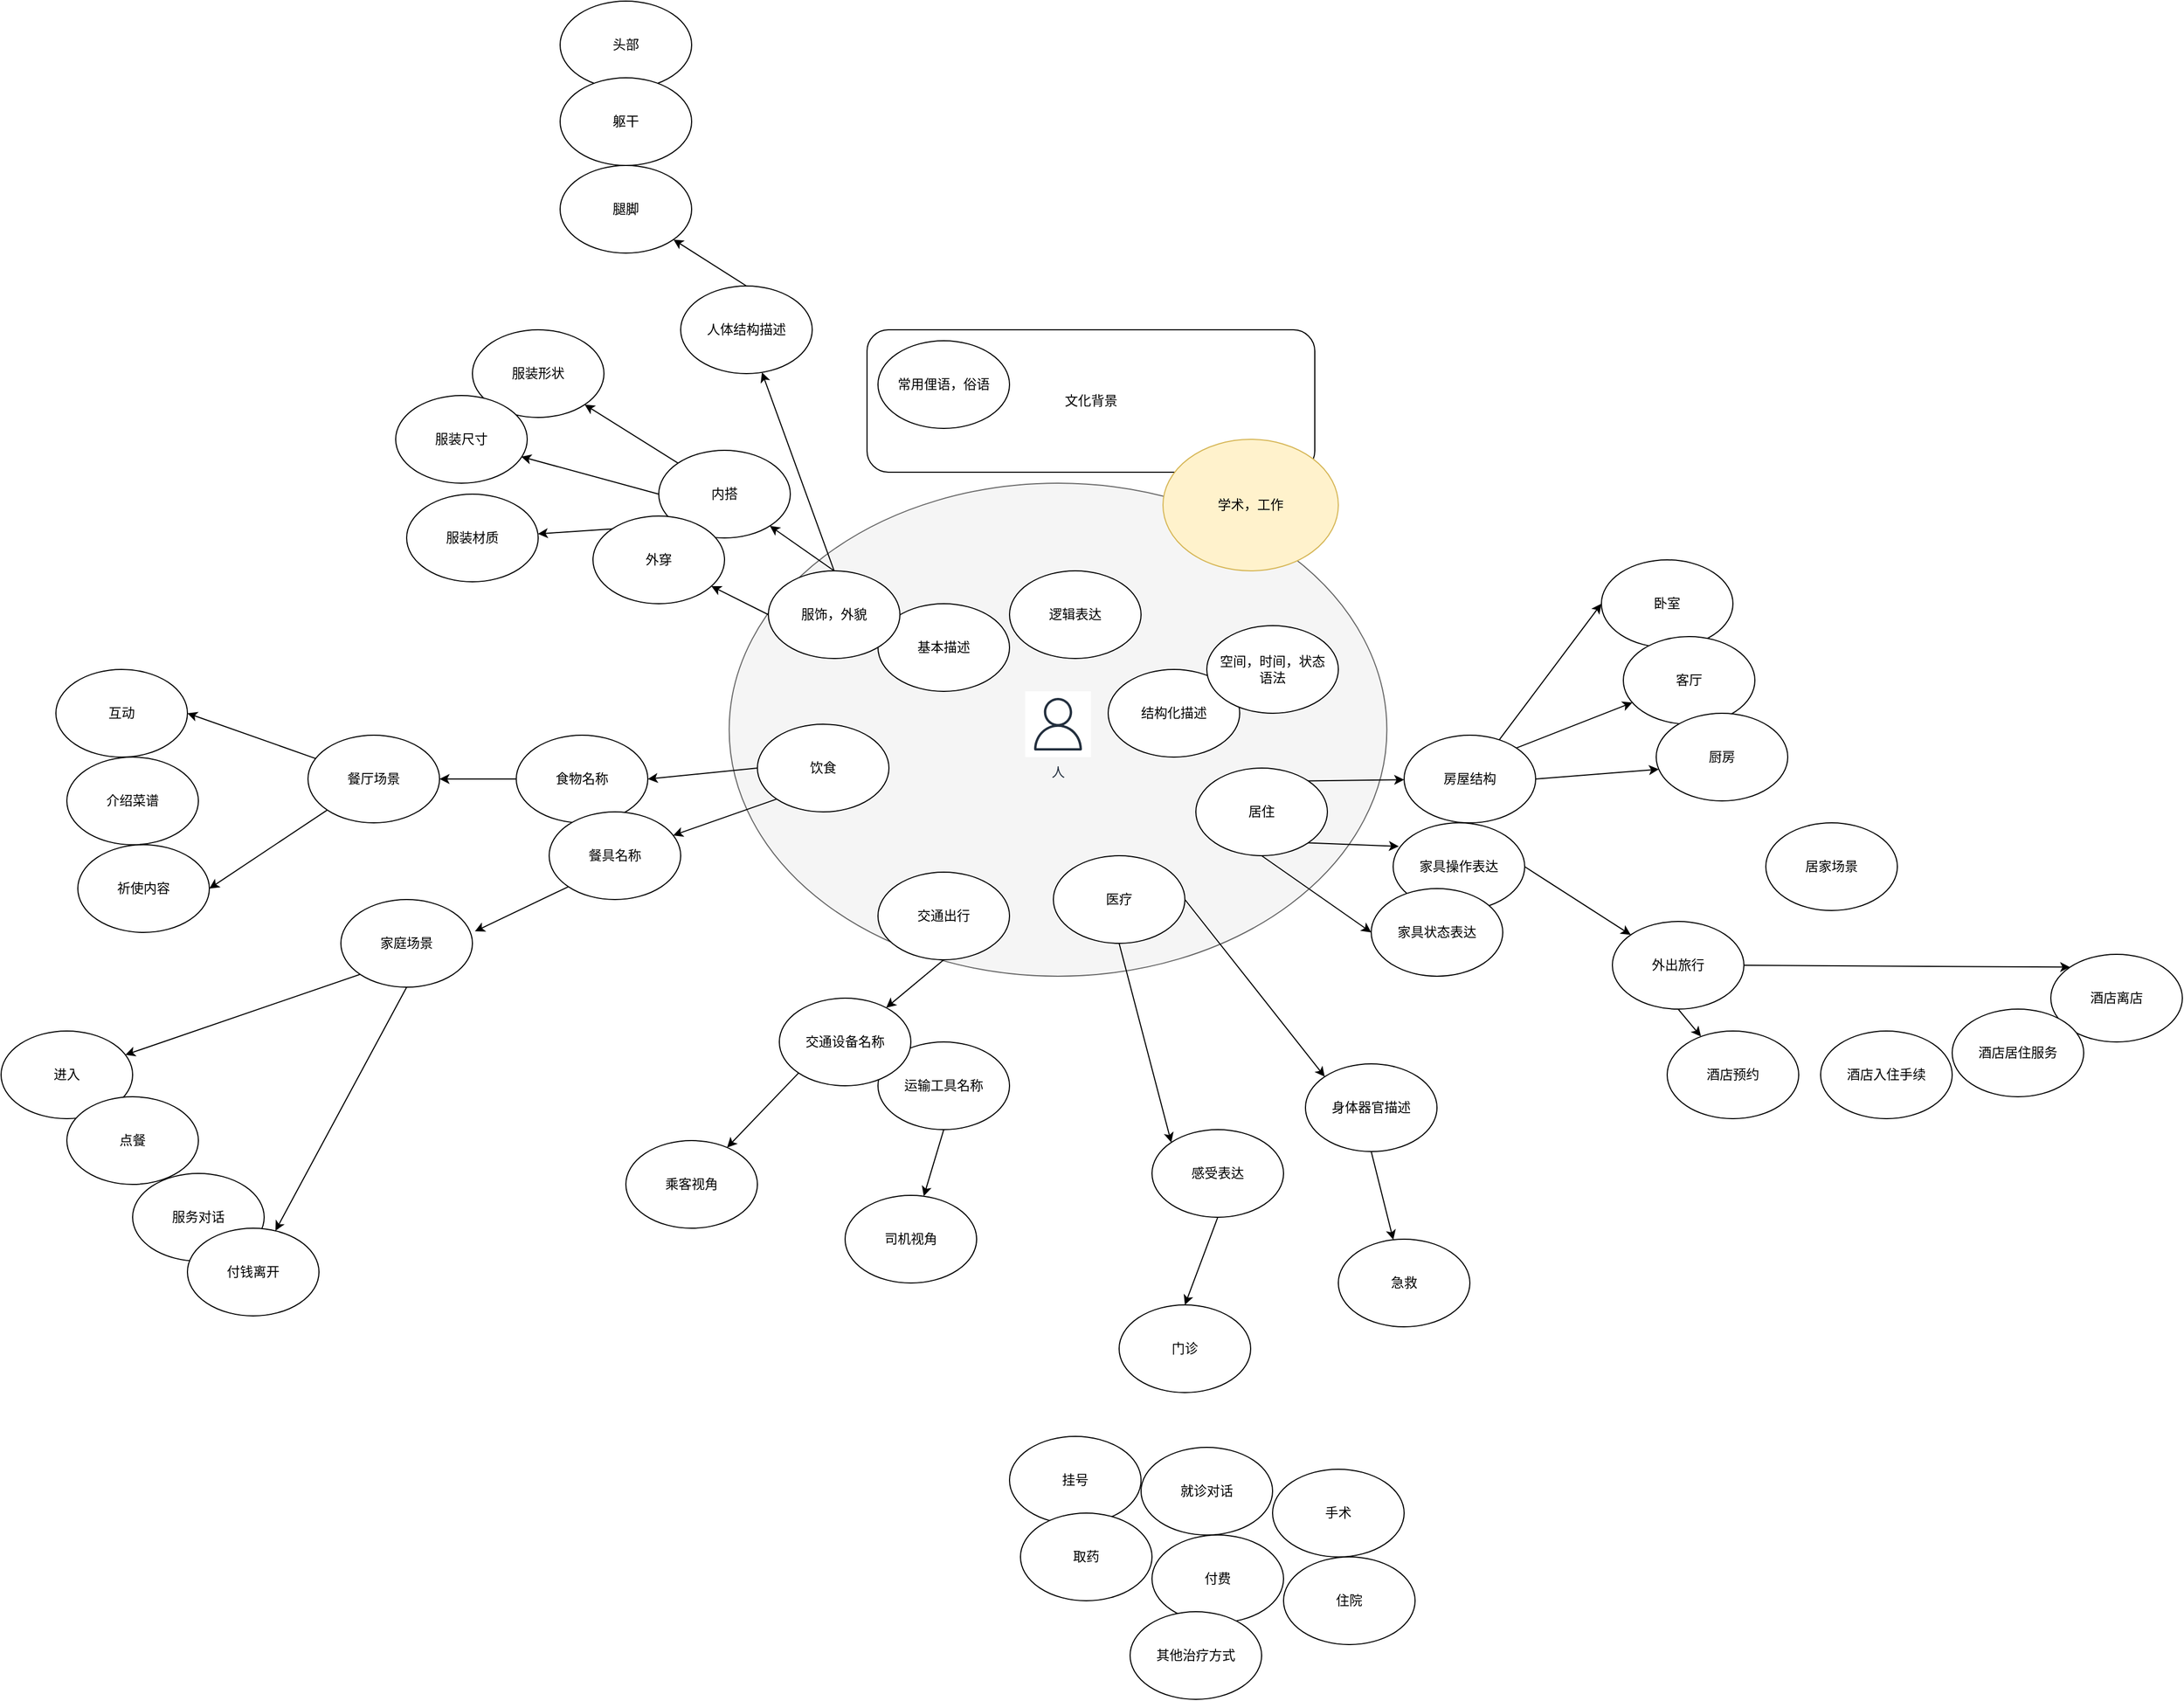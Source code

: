 <mxfile version="22.1.16" type="github">
  <diagram name="第 1 页" id="vk-hbot34QUPFmYlUyg8">
    <mxGraphModel dx="2197" dy="1118" grid="1" gridSize="10" guides="1" tooltips="1" connect="1" arrows="1" fold="1" page="0" pageScale="1" pageWidth="827" pageHeight="1169" math="0" shadow="0">
      <root>
        <mxCell id="0" />
        <mxCell id="1" parent="0" />
        <mxCell id="6tOCdl4o00U6S-Jx7d3o-3" value="" style="ellipse;whiteSpace=wrap;html=1;fillColor=#f5f5f5;fontColor=#333333;strokeColor=#666666;" vertex="1" parent="1">
          <mxGeometry x="174.25" y="190" width="600" height="450" as="geometry" />
        </mxCell>
        <mxCell id="6tOCdl4o00U6S-Jx7d3o-1" value="文化背景" style="rounded=1;whiteSpace=wrap;html=1;" vertex="1" parent="1">
          <mxGeometry x="300" y="50" width="408.5" height="130" as="geometry" />
        </mxCell>
        <mxCell id="6tOCdl4o00U6S-Jx7d3o-4" value="人" style="sketch=0;outlineConnect=0;fontColor=#232F3E;gradientColor=none;strokeColor=#232F3E;fillColor=#ffffff;dashed=0;verticalLabelPosition=bottom;verticalAlign=top;align=center;html=1;fontSize=12;fontStyle=0;aspect=fixed;shape=mxgraph.aws4.resourceIcon;resIcon=mxgraph.aws4.user;" vertex="1" parent="1">
          <mxGeometry x="444.25" y="380" width="60" height="60" as="geometry" />
        </mxCell>
        <mxCell id="6tOCdl4o00U6S-Jx7d3o-6" value="基本描述" style="ellipse;whiteSpace=wrap;html=1;" vertex="1" parent="1">
          <mxGeometry x="310" y="300" width="120" height="80" as="geometry" />
        </mxCell>
        <mxCell id="6tOCdl4o00U6S-Jx7d3o-46" style="edgeStyle=none;rounded=0;orthogonalLoop=1;jettySize=auto;html=1;exitX=0;exitY=0.5;exitDx=0;exitDy=0;entryX=1;entryY=0.5;entryDx=0;entryDy=0;" edge="1" parent="1" source="6tOCdl4o00U6S-Jx7d3o-7" target="6tOCdl4o00U6S-Jx7d3o-23">
          <mxGeometry relative="1" as="geometry" />
        </mxCell>
        <mxCell id="6tOCdl4o00U6S-Jx7d3o-47" style="edgeStyle=none;rounded=0;orthogonalLoop=1;jettySize=auto;html=1;exitX=0;exitY=1;exitDx=0;exitDy=0;" edge="1" parent="1" source="6tOCdl4o00U6S-Jx7d3o-7" target="6tOCdl4o00U6S-Jx7d3o-25">
          <mxGeometry relative="1" as="geometry" />
        </mxCell>
        <mxCell id="6tOCdl4o00U6S-Jx7d3o-7" value="饮食" style="ellipse;whiteSpace=wrap;html=1;" vertex="1" parent="1">
          <mxGeometry x="200" y="410" width="120" height="80" as="geometry" />
        </mxCell>
        <mxCell id="6tOCdl4o00U6S-Jx7d3o-62" style="edgeStyle=none;rounded=0;orthogonalLoop=1;jettySize=auto;html=1;exitX=0.5;exitY=1;exitDx=0;exitDy=0;" edge="1" parent="1" source="6tOCdl4o00U6S-Jx7d3o-8" target="6tOCdl4o00U6S-Jx7d3o-26">
          <mxGeometry relative="1" as="geometry" />
        </mxCell>
        <mxCell id="6tOCdl4o00U6S-Jx7d3o-8" value="交通出行" style="ellipse;whiteSpace=wrap;html=1;" vertex="1" parent="1">
          <mxGeometry x="310" y="545" width="120" height="80" as="geometry" />
        </mxCell>
        <mxCell id="6tOCdl4o00U6S-Jx7d3o-65" style="edgeStyle=none;rounded=0;orthogonalLoop=1;jettySize=auto;html=1;exitX=0.5;exitY=1;exitDx=0;exitDy=0;entryX=0;entryY=0;entryDx=0;entryDy=0;" edge="1" parent="1" source="6tOCdl4o00U6S-Jx7d3o-9" target="6tOCdl4o00U6S-Jx7d3o-17">
          <mxGeometry relative="1" as="geometry" />
        </mxCell>
        <mxCell id="6tOCdl4o00U6S-Jx7d3o-66" style="edgeStyle=none;rounded=0;orthogonalLoop=1;jettySize=auto;html=1;exitX=1;exitY=0.5;exitDx=0;exitDy=0;entryX=0;entryY=0;entryDx=0;entryDy=0;" edge="1" parent="1" source="6tOCdl4o00U6S-Jx7d3o-9" target="6tOCdl4o00U6S-Jx7d3o-16">
          <mxGeometry relative="1" as="geometry" />
        </mxCell>
        <mxCell id="6tOCdl4o00U6S-Jx7d3o-9" value="医疗" style="ellipse;whiteSpace=wrap;html=1;" vertex="1" parent="1">
          <mxGeometry x="470" y="530" width="120" height="80" as="geometry" />
        </mxCell>
        <mxCell id="6tOCdl4o00U6S-Jx7d3o-10" value="结构化描述" style="ellipse;whiteSpace=wrap;html=1;" vertex="1" parent="1">
          <mxGeometry x="520" y="360" width="120" height="80" as="geometry" />
        </mxCell>
        <mxCell id="6tOCdl4o00U6S-Jx7d3o-11" value="逻辑表达" style="ellipse;whiteSpace=wrap;html=1;" vertex="1" parent="1">
          <mxGeometry x="430" y="270" width="120" height="80" as="geometry" />
        </mxCell>
        <mxCell id="6tOCdl4o00U6S-Jx7d3o-12" value="常用俚语，俗语" style="ellipse;whiteSpace=wrap;html=1;" vertex="1" parent="1">
          <mxGeometry x="310" y="60" width="120" height="80" as="geometry" />
        </mxCell>
        <mxCell id="6tOCdl4o00U6S-Jx7d3o-13" value="学术，工作" style="ellipse;whiteSpace=wrap;html=1;fillColor=#fff2cc;strokeColor=#d6b656;" vertex="1" parent="1">
          <mxGeometry x="570" y="150" width="160" height="120" as="geometry" />
        </mxCell>
        <mxCell id="6tOCdl4o00U6S-Jx7d3o-14" value="空间，时间，状态&lt;br&gt;语法" style="ellipse;whiteSpace=wrap;html=1;" vertex="1" parent="1">
          <mxGeometry x="610" y="320" width="120" height="80" as="geometry" />
        </mxCell>
        <mxCell id="6tOCdl4o00U6S-Jx7d3o-96" style="edgeStyle=none;rounded=0;orthogonalLoop=1;jettySize=auto;html=1;exitX=0.5;exitY=1;exitDx=0;exitDy=0;" edge="1" parent="1" source="6tOCdl4o00U6S-Jx7d3o-16" target="6tOCdl4o00U6S-Jx7d3o-86">
          <mxGeometry relative="1" as="geometry" />
        </mxCell>
        <mxCell id="6tOCdl4o00U6S-Jx7d3o-16" value="身体器官描述" style="ellipse;whiteSpace=wrap;html=1;" vertex="1" parent="1">
          <mxGeometry x="700" y="720" width="120" height="80" as="geometry" />
        </mxCell>
        <mxCell id="6tOCdl4o00U6S-Jx7d3o-95" style="edgeStyle=none;rounded=0;orthogonalLoop=1;jettySize=auto;html=1;exitX=0.5;exitY=1;exitDx=0;exitDy=0;entryX=0.5;entryY=0;entryDx=0;entryDy=0;" edge="1" parent="1" source="6tOCdl4o00U6S-Jx7d3o-17" target="6tOCdl4o00U6S-Jx7d3o-85">
          <mxGeometry relative="1" as="geometry" />
        </mxCell>
        <mxCell id="6tOCdl4o00U6S-Jx7d3o-17" value="感受表达" style="ellipse;whiteSpace=wrap;html=1;" vertex="1" parent="1">
          <mxGeometry x="560" y="780" width="120" height="80" as="geometry" />
        </mxCell>
        <mxCell id="6tOCdl4o00U6S-Jx7d3o-64" style="edgeStyle=none;rounded=0;orthogonalLoop=1;jettySize=auto;html=1;exitX=0.5;exitY=1;exitDx=0;exitDy=0;" edge="1" parent="1" source="6tOCdl4o00U6S-Jx7d3o-18" target="6tOCdl4o00U6S-Jx7d3o-20">
          <mxGeometry relative="1" as="geometry" />
        </mxCell>
        <mxCell id="6tOCdl4o00U6S-Jx7d3o-18" value="运输工具名称" style="ellipse;whiteSpace=wrap;html=1;" vertex="1" parent="1">
          <mxGeometry x="310" y="700" width="120" height="80" as="geometry" />
        </mxCell>
        <mxCell id="6tOCdl4o00U6S-Jx7d3o-19" value="乘客视角" style="ellipse;whiteSpace=wrap;html=1;" vertex="1" parent="1">
          <mxGeometry x="80" y="790" width="120" height="80" as="geometry" />
        </mxCell>
        <mxCell id="6tOCdl4o00U6S-Jx7d3o-20" value="司机视角" style="ellipse;whiteSpace=wrap;html=1;" vertex="1" parent="1">
          <mxGeometry x="280" y="840" width="120" height="80" as="geometry" />
        </mxCell>
        <mxCell id="6tOCdl4o00U6S-Jx7d3o-60" style="edgeStyle=none;rounded=0;orthogonalLoop=1;jettySize=auto;html=1;entryX=1;entryY=0.5;entryDx=0;entryDy=0;" edge="1" parent="1" source="6tOCdl4o00U6S-Jx7d3o-22" target="6tOCdl4o00U6S-Jx7d3o-54">
          <mxGeometry relative="1" as="geometry" />
        </mxCell>
        <mxCell id="6tOCdl4o00U6S-Jx7d3o-61" style="edgeStyle=none;rounded=0;orthogonalLoop=1;jettySize=auto;html=1;exitX=0;exitY=1;exitDx=0;exitDy=0;entryX=1;entryY=0.5;entryDx=0;entryDy=0;" edge="1" parent="1" source="6tOCdl4o00U6S-Jx7d3o-22" target="6tOCdl4o00U6S-Jx7d3o-56">
          <mxGeometry relative="1" as="geometry" />
        </mxCell>
        <mxCell id="6tOCdl4o00U6S-Jx7d3o-22" value="餐厅场景" style="ellipse;whiteSpace=wrap;html=1;" vertex="1" parent="1">
          <mxGeometry x="-210" y="420" width="120" height="80" as="geometry" />
        </mxCell>
        <mxCell id="6tOCdl4o00U6S-Jx7d3o-48" style="edgeStyle=none;rounded=0;orthogonalLoop=1;jettySize=auto;html=1;exitX=0;exitY=0.5;exitDx=0;exitDy=0;" edge="1" parent="1" source="6tOCdl4o00U6S-Jx7d3o-23" target="6tOCdl4o00U6S-Jx7d3o-22">
          <mxGeometry relative="1" as="geometry" />
        </mxCell>
        <mxCell id="6tOCdl4o00U6S-Jx7d3o-23" value="食物名称" style="ellipse;whiteSpace=wrap;html=1;" vertex="1" parent="1">
          <mxGeometry x="-20" y="420" width="120" height="80" as="geometry" />
        </mxCell>
        <mxCell id="6tOCdl4o00U6S-Jx7d3o-58" style="edgeStyle=none;rounded=0;orthogonalLoop=1;jettySize=auto;html=1;exitX=0;exitY=1;exitDx=0;exitDy=0;" edge="1" parent="1" source="6tOCdl4o00U6S-Jx7d3o-24" target="6tOCdl4o00U6S-Jx7d3o-50">
          <mxGeometry relative="1" as="geometry" />
        </mxCell>
        <mxCell id="6tOCdl4o00U6S-Jx7d3o-59" style="edgeStyle=none;rounded=0;orthogonalLoop=1;jettySize=auto;html=1;exitX=0.5;exitY=1;exitDx=0;exitDy=0;" edge="1" parent="1" source="6tOCdl4o00U6S-Jx7d3o-24" target="6tOCdl4o00U6S-Jx7d3o-53">
          <mxGeometry relative="1" as="geometry" />
        </mxCell>
        <mxCell id="6tOCdl4o00U6S-Jx7d3o-24" value="家庭场景" style="ellipse;whiteSpace=wrap;html=1;" vertex="1" parent="1">
          <mxGeometry x="-180" y="570" width="120" height="80" as="geometry" />
        </mxCell>
        <mxCell id="6tOCdl4o00U6S-Jx7d3o-25" value="餐具名称" style="ellipse;whiteSpace=wrap;html=1;" vertex="1" parent="1">
          <mxGeometry x="10" y="490" width="120" height="80" as="geometry" />
        </mxCell>
        <mxCell id="6tOCdl4o00U6S-Jx7d3o-63" style="edgeStyle=none;rounded=0;orthogonalLoop=1;jettySize=auto;html=1;exitX=0;exitY=1;exitDx=0;exitDy=0;" edge="1" parent="1" source="6tOCdl4o00U6S-Jx7d3o-26" target="6tOCdl4o00U6S-Jx7d3o-19">
          <mxGeometry relative="1" as="geometry" />
        </mxCell>
        <mxCell id="6tOCdl4o00U6S-Jx7d3o-26" value="交通设备名称" style="ellipse;whiteSpace=wrap;html=1;" vertex="1" parent="1">
          <mxGeometry x="220" y="660" width="120" height="80" as="geometry" />
        </mxCell>
        <mxCell id="6tOCdl4o00U6S-Jx7d3o-27" style="edgeStyle=none;rounded=0;orthogonalLoop=1;jettySize=auto;html=1;exitX=1;exitY=1;exitDx=0;exitDy=0;" edge="1" parent="1" source="6tOCdl4o00U6S-Jx7d3o-18" target="6tOCdl4o00U6S-Jx7d3o-18">
          <mxGeometry relative="1" as="geometry" />
        </mxCell>
        <mxCell id="6tOCdl4o00U6S-Jx7d3o-34" style="edgeStyle=none;rounded=0;orthogonalLoop=1;jettySize=auto;html=1;exitX=0.5;exitY=0;exitDx=0;exitDy=0;" edge="1" parent="1" source="6tOCdl4o00U6S-Jx7d3o-28" target="6tOCdl4o00U6S-Jx7d3o-29">
          <mxGeometry relative="1" as="geometry" />
        </mxCell>
        <mxCell id="6tOCdl4o00U6S-Jx7d3o-35" style="edgeStyle=none;rounded=0;orthogonalLoop=1;jettySize=auto;html=1;exitX=0;exitY=0.5;exitDx=0;exitDy=0;" edge="1" parent="1" source="6tOCdl4o00U6S-Jx7d3o-28" target="6tOCdl4o00U6S-Jx7d3o-30">
          <mxGeometry relative="1" as="geometry" />
        </mxCell>
        <mxCell id="6tOCdl4o00U6S-Jx7d3o-41" style="edgeStyle=none;rounded=0;orthogonalLoop=1;jettySize=auto;html=1;exitX=0.5;exitY=0;exitDx=0;exitDy=0;" edge="1" parent="1" source="6tOCdl4o00U6S-Jx7d3o-28" target="6tOCdl4o00U6S-Jx7d3o-40">
          <mxGeometry relative="1" as="geometry" />
        </mxCell>
        <mxCell id="6tOCdl4o00U6S-Jx7d3o-28" value="服饰，外貌" style="ellipse;whiteSpace=wrap;html=1;" vertex="1" parent="1">
          <mxGeometry x="210" y="270" width="120" height="80" as="geometry" />
        </mxCell>
        <mxCell id="6tOCdl4o00U6S-Jx7d3o-36" style="edgeStyle=none;rounded=0;orthogonalLoop=1;jettySize=auto;html=1;exitX=0;exitY=0;exitDx=0;exitDy=0;entryX=1;entryY=1;entryDx=0;entryDy=0;" edge="1" parent="1" source="6tOCdl4o00U6S-Jx7d3o-29" target="6tOCdl4o00U6S-Jx7d3o-31">
          <mxGeometry relative="1" as="geometry" />
        </mxCell>
        <mxCell id="6tOCdl4o00U6S-Jx7d3o-29" value="内搭" style="ellipse;whiteSpace=wrap;html=1;" vertex="1" parent="1">
          <mxGeometry x="110" y="160" width="120" height="80" as="geometry" />
        </mxCell>
        <mxCell id="6tOCdl4o00U6S-Jx7d3o-38" style="edgeStyle=none;rounded=0;orthogonalLoop=1;jettySize=auto;html=1;exitX=0;exitY=0;exitDx=0;exitDy=0;" edge="1" parent="1" source="6tOCdl4o00U6S-Jx7d3o-30" target="6tOCdl4o00U6S-Jx7d3o-32">
          <mxGeometry relative="1" as="geometry" />
        </mxCell>
        <mxCell id="6tOCdl4o00U6S-Jx7d3o-30" value="外穿" style="ellipse;whiteSpace=wrap;html=1;" vertex="1" parent="1">
          <mxGeometry x="50" y="220" width="120" height="80" as="geometry" />
        </mxCell>
        <mxCell id="6tOCdl4o00U6S-Jx7d3o-31" value="服装形状" style="ellipse;whiteSpace=wrap;html=1;" vertex="1" parent="1">
          <mxGeometry x="-60" y="50" width="120" height="80" as="geometry" />
        </mxCell>
        <mxCell id="6tOCdl4o00U6S-Jx7d3o-32" value="服装材质" style="ellipse;whiteSpace=wrap;html=1;" vertex="1" parent="1">
          <mxGeometry x="-120" y="200" width="120" height="80" as="geometry" />
        </mxCell>
        <mxCell id="6tOCdl4o00U6S-Jx7d3o-33" value="服装尺寸" style="ellipse;whiteSpace=wrap;html=1;" vertex="1" parent="1">
          <mxGeometry x="-130" y="110" width="120" height="80" as="geometry" />
        </mxCell>
        <mxCell id="6tOCdl4o00U6S-Jx7d3o-37" style="edgeStyle=none;rounded=0;orthogonalLoop=1;jettySize=auto;html=1;exitX=0;exitY=0.5;exitDx=0;exitDy=0;entryX=0.955;entryY=0.698;entryDx=0;entryDy=0;entryPerimeter=0;" edge="1" parent="1" source="6tOCdl4o00U6S-Jx7d3o-29" target="6tOCdl4o00U6S-Jx7d3o-33">
          <mxGeometry relative="1" as="geometry" />
        </mxCell>
        <mxCell id="6tOCdl4o00U6S-Jx7d3o-57" style="edgeStyle=none;rounded=0;orthogonalLoop=1;jettySize=auto;html=1;exitX=0.5;exitY=0;exitDx=0;exitDy=0;" edge="1" parent="1" source="6tOCdl4o00U6S-Jx7d3o-40" target="6tOCdl4o00U6S-Jx7d3o-44">
          <mxGeometry relative="1" as="geometry" />
        </mxCell>
        <mxCell id="6tOCdl4o00U6S-Jx7d3o-40" value="人体结构描述" style="ellipse;whiteSpace=wrap;html=1;" vertex="1" parent="1">
          <mxGeometry x="130" y="10" width="120" height="80" as="geometry" />
        </mxCell>
        <mxCell id="6tOCdl4o00U6S-Jx7d3o-42" value="头部" style="ellipse;whiteSpace=wrap;html=1;" vertex="1" parent="1">
          <mxGeometry x="20" y="-250" width="120" height="80" as="geometry" />
        </mxCell>
        <mxCell id="6tOCdl4o00U6S-Jx7d3o-43" value="躯干" style="ellipse;whiteSpace=wrap;html=1;" vertex="1" parent="1">
          <mxGeometry x="20" y="-180" width="120" height="80" as="geometry" />
        </mxCell>
        <mxCell id="6tOCdl4o00U6S-Jx7d3o-44" value="腿脚" style="ellipse;whiteSpace=wrap;html=1;" vertex="1" parent="1">
          <mxGeometry x="20" y="-100" width="120" height="80" as="geometry" />
        </mxCell>
        <mxCell id="6tOCdl4o00U6S-Jx7d3o-49" style="edgeStyle=none;rounded=0;orthogonalLoop=1;jettySize=auto;html=1;exitX=0;exitY=1;exitDx=0;exitDy=0;entryX=1.019;entryY=0.363;entryDx=0;entryDy=0;entryPerimeter=0;" edge="1" parent="1" source="6tOCdl4o00U6S-Jx7d3o-25" target="6tOCdl4o00U6S-Jx7d3o-24">
          <mxGeometry relative="1" as="geometry" />
        </mxCell>
        <mxCell id="6tOCdl4o00U6S-Jx7d3o-50" value="进入" style="ellipse;whiteSpace=wrap;html=1;" vertex="1" parent="1">
          <mxGeometry x="-490" y="690" width="120" height="80" as="geometry" />
        </mxCell>
        <mxCell id="6tOCdl4o00U6S-Jx7d3o-51" value="点餐" style="ellipse;whiteSpace=wrap;html=1;" vertex="1" parent="1">
          <mxGeometry x="-430" y="750" width="120" height="80" as="geometry" />
        </mxCell>
        <mxCell id="6tOCdl4o00U6S-Jx7d3o-52" value="服务对话" style="ellipse;whiteSpace=wrap;html=1;" vertex="1" parent="1">
          <mxGeometry x="-370" y="820" width="120" height="80" as="geometry" />
        </mxCell>
        <mxCell id="6tOCdl4o00U6S-Jx7d3o-53" value="付钱离开" style="ellipse;whiteSpace=wrap;html=1;" vertex="1" parent="1">
          <mxGeometry x="-320" y="870" width="120" height="80" as="geometry" />
        </mxCell>
        <mxCell id="6tOCdl4o00U6S-Jx7d3o-54" value="互动" style="ellipse;whiteSpace=wrap;html=1;" vertex="1" parent="1">
          <mxGeometry x="-440" y="360" width="120" height="80" as="geometry" />
        </mxCell>
        <mxCell id="6tOCdl4o00U6S-Jx7d3o-55" value="介绍菜谱" style="ellipse;whiteSpace=wrap;html=1;" vertex="1" parent="1">
          <mxGeometry x="-430" y="440" width="120" height="80" as="geometry" />
        </mxCell>
        <mxCell id="6tOCdl4o00U6S-Jx7d3o-56" value="祈使内容" style="ellipse;whiteSpace=wrap;html=1;" vertex="1" parent="1">
          <mxGeometry x="-420" y="520" width="120" height="80" as="geometry" />
        </mxCell>
        <mxCell id="6tOCdl4o00U6S-Jx7d3o-70" style="edgeStyle=none;rounded=0;orthogonalLoop=1;jettySize=auto;html=1;exitX=1;exitY=0;exitDx=0;exitDy=0;" edge="1" parent="1" source="6tOCdl4o00U6S-Jx7d3o-67" target="6tOCdl4o00U6S-Jx7d3o-68">
          <mxGeometry relative="1" as="geometry" />
        </mxCell>
        <mxCell id="6tOCdl4o00U6S-Jx7d3o-84" style="edgeStyle=none;rounded=0;orthogonalLoop=1;jettySize=auto;html=1;exitX=0.5;exitY=1;exitDx=0;exitDy=0;entryX=0;entryY=0.5;entryDx=0;entryDy=0;" edge="1" parent="1" source="6tOCdl4o00U6S-Jx7d3o-67" target="6tOCdl4o00U6S-Jx7d3o-83">
          <mxGeometry relative="1" as="geometry" />
        </mxCell>
        <mxCell id="6tOCdl4o00U6S-Jx7d3o-67" value="居住" style="ellipse;whiteSpace=wrap;html=1;" vertex="1" parent="1">
          <mxGeometry x="600" y="450" width="120" height="80" as="geometry" />
        </mxCell>
        <mxCell id="6tOCdl4o00U6S-Jx7d3o-74" style="edgeStyle=none;rounded=0;orthogonalLoop=1;jettySize=auto;html=1;entryX=0;entryY=0.5;entryDx=0;entryDy=0;" edge="1" parent="1" source="6tOCdl4o00U6S-Jx7d3o-68" target="6tOCdl4o00U6S-Jx7d3o-97">
          <mxGeometry relative="1" as="geometry" />
        </mxCell>
        <mxCell id="6tOCdl4o00U6S-Jx7d3o-101" style="edgeStyle=none;rounded=0;orthogonalLoop=1;jettySize=auto;html=1;exitX=1;exitY=0;exitDx=0;exitDy=0;" edge="1" parent="1" source="6tOCdl4o00U6S-Jx7d3o-68" target="6tOCdl4o00U6S-Jx7d3o-98">
          <mxGeometry relative="1" as="geometry" />
        </mxCell>
        <mxCell id="6tOCdl4o00U6S-Jx7d3o-68" value="房屋结构" style="ellipse;whiteSpace=wrap;html=1;" vertex="1" parent="1">
          <mxGeometry x="790" y="420" width="120" height="80" as="geometry" />
        </mxCell>
        <mxCell id="6tOCdl4o00U6S-Jx7d3o-75" style="edgeStyle=none;rounded=0;orthogonalLoop=1;jettySize=auto;html=1;exitX=1;exitY=0.5;exitDx=0;exitDy=0;" edge="1" parent="1" source="6tOCdl4o00U6S-Jx7d3o-69" target="6tOCdl4o00U6S-Jx7d3o-73">
          <mxGeometry relative="1" as="geometry" />
        </mxCell>
        <mxCell id="6tOCdl4o00U6S-Jx7d3o-69" value="家具操作表达" style="ellipse;whiteSpace=wrap;html=1;" vertex="1" parent="1">
          <mxGeometry x="780" y="500" width="120" height="80" as="geometry" />
        </mxCell>
        <mxCell id="6tOCdl4o00U6S-Jx7d3o-71" style="edgeStyle=none;rounded=0;orthogonalLoop=1;jettySize=auto;html=1;exitX=1;exitY=1;exitDx=0;exitDy=0;entryX=0.043;entryY=0.269;entryDx=0;entryDy=0;entryPerimeter=0;" edge="1" parent="1" source="6tOCdl4o00U6S-Jx7d3o-67" target="6tOCdl4o00U6S-Jx7d3o-69">
          <mxGeometry relative="1" as="geometry" />
        </mxCell>
        <mxCell id="6tOCdl4o00U6S-Jx7d3o-72" value="居家场景" style="ellipse;whiteSpace=wrap;html=1;" vertex="1" parent="1">
          <mxGeometry x="1120" y="500" width="120" height="80" as="geometry" />
        </mxCell>
        <mxCell id="6tOCdl4o00U6S-Jx7d3o-81" style="edgeStyle=none;rounded=0;orthogonalLoop=1;jettySize=auto;html=1;exitX=0.5;exitY=1;exitDx=0;exitDy=0;" edge="1" parent="1" source="6tOCdl4o00U6S-Jx7d3o-73" target="6tOCdl4o00U6S-Jx7d3o-76">
          <mxGeometry relative="1" as="geometry" />
        </mxCell>
        <mxCell id="6tOCdl4o00U6S-Jx7d3o-82" style="edgeStyle=none;rounded=0;orthogonalLoop=1;jettySize=auto;html=1;exitX=1;exitY=0.5;exitDx=0;exitDy=0;entryX=0;entryY=0;entryDx=0;entryDy=0;" edge="1" parent="1" source="6tOCdl4o00U6S-Jx7d3o-73" target="6tOCdl4o00U6S-Jx7d3o-78">
          <mxGeometry relative="1" as="geometry" />
        </mxCell>
        <mxCell id="6tOCdl4o00U6S-Jx7d3o-73" value="外出旅行" style="ellipse;whiteSpace=wrap;html=1;" vertex="1" parent="1">
          <mxGeometry x="980" y="590" width="120" height="80" as="geometry" />
        </mxCell>
        <mxCell id="6tOCdl4o00U6S-Jx7d3o-76" value="酒店预约" style="ellipse;whiteSpace=wrap;html=1;" vertex="1" parent="1">
          <mxGeometry x="1030" y="690" width="120" height="80" as="geometry" />
        </mxCell>
        <mxCell id="6tOCdl4o00U6S-Jx7d3o-78" value="酒店离店" style="ellipse;whiteSpace=wrap;html=1;" vertex="1" parent="1">
          <mxGeometry x="1380" y="620" width="120" height="80" as="geometry" />
        </mxCell>
        <mxCell id="6tOCdl4o00U6S-Jx7d3o-79" value="酒店入住手续" style="ellipse;whiteSpace=wrap;html=1;" vertex="1" parent="1">
          <mxGeometry x="1170" y="690" width="120" height="80" as="geometry" />
        </mxCell>
        <mxCell id="6tOCdl4o00U6S-Jx7d3o-80" value="酒店居住服务" style="ellipse;whiteSpace=wrap;html=1;" vertex="1" parent="1">
          <mxGeometry x="1290" y="670" width="120" height="80" as="geometry" />
        </mxCell>
        <mxCell id="6tOCdl4o00U6S-Jx7d3o-83" value="家具状态表达" style="ellipse;whiteSpace=wrap;html=1;" vertex="1" parent="1">
          <mxGeometry x="760" y="560" width="120" height="80" as="geometry" />
        </mxCell>
        <mxCell id="6tOCdl4o00U6S-Jx7d3o-85" value="门诊" style="ellipse;whiteSpace=wrap;html=1;" vertex="1" parent="1">
          <mxGeometry x="530" y="940" width="120" height="80" as="geometry" />
        </mxCell>
        <mxCell id="6tOCdl4o00U6S-Jx7d3o-86" value="急救" style="ellipse;whiteSpace=wrap;html=1;" vertex="1" parent="1">
          <mxGeometry x="730" y="880" width="120" height="80" as="geometry" />
        </mxCell>
        <mxCell id="6tOCdl4o00U6S-Jx7d3o-87" value="挂号" style="ellipse;whiteSpace=wrap;html=1;" vertex="1" parent="1">
          <mxGeometry x="430" y="1060" width="120" height="80" as="geometry" />
        </mxCell>
        <mxCell id="6tOCdl4o00U6S-Jx7d3o-89" value="就诊对话" style="ellipse;whiteSpace=wrap;html=1;" vertex="1" parent="1">
          <mxGeometry x="550" y="1070" width="120" height="80" as="geometry" />
        </mxCell>
        <mxCell id="6tOCdl4o00U6S-Jx7d3o-90" value="取药" style="ellipse;whiteSpace=wrap;html=1;" vertex="1" parent="1">
          <mxGeometry x="440" y="1130" width="120" height="80" as="geometry" />
        </mxCell>
        <mxCell id="6tOCdl4o00U6S-Jx7d3o-91" value="付费" style="ellipse;whiteSpace=wrap;html=1;" vertex="1" parent="1">
          <mxGeometry x="560" y="1150" width="120" height="80" as="geometry" />
        </mxCell>
        <mxCell id="6tOCdl4o00U6S-Jx7d3o-92" value="手术" style="ellipse;whiteSpace=wrap;html=1;" vertex="1" parent="1">
          <mxGeometry x="670" y="1090" width="120" height="80" as="geometry" />
        </mxCell>
        <mxCell id="6tOCdl4o00U6S-Jx7d3o-93" value="住院" style="ellipse;whiteSpace=wrap;html=1;" vertex="1" parent="1">
          <mxGeometry x="680" y="1170" width="120" height="80" as="geometry" />
        </mxCell>
        <mxCell id="6tOCdl4o00U6S-Jx7d3o-94" value="其他治疗方式" style="ellipse;whiteSpace=wrap;html=1;" vertex="1" parent="1">
          <mxGeometry x="540" y="1220" width="120" height="80" as="geometry" />
        </mxCell>
        <mxCell id="6tOCdl4o00U6S-Jx7d3o-97" value="卧室" style="ellipse;whiteSpace=wrap;html=1;" vertex="1" parent="1">
          <mxGeometry x="970" y="260" width="120" height="80" as="geometry" />
        </mxCell>
        <mxCell id="6tOCdl4o00U6S-Jx7d3o-98" value="客厅" style="ellipse;whiteSpace=wrap;html=1;" vertex="1" parent="1">
          <mxGeometry x="990" y="330" width="120" height="80" as="geometry" />
        </mxCell>
        <mxCell id="6tOCdl4o00U6S-Jx7d3o-99" value="厨房" style="ellipse;whiteSpace=wrap;html=1;" vertex="1" parent="1">
          <mxGeometry x="1020" y="400" width="120" height="80" as="geometry" />
        </mxCell>
        <mxCell id="6tOCdl4o00U6S-Jx7d3o-102" style="edgeStyle=none;rounded=0;orthogonalLoop=1;jettySize=auto;html=1;exitX=1;exitY=0.5;exitDx=0;exitDy=0;entryX=0.02;entryY=0.639;entryDx=0;entryDy=0;entryPerimeter=0;" edge="1" parent="1" source="6tOCdl4o00U6S-Jx7d3o-68" target="6tOCdl4o00U6S-Jx7d3o-99">
          <mxGeometry relative="1" as="geometry" />
        </mxCell>
      </root>
    </mxGraphModel>
  </diagram>
</mxfile>
